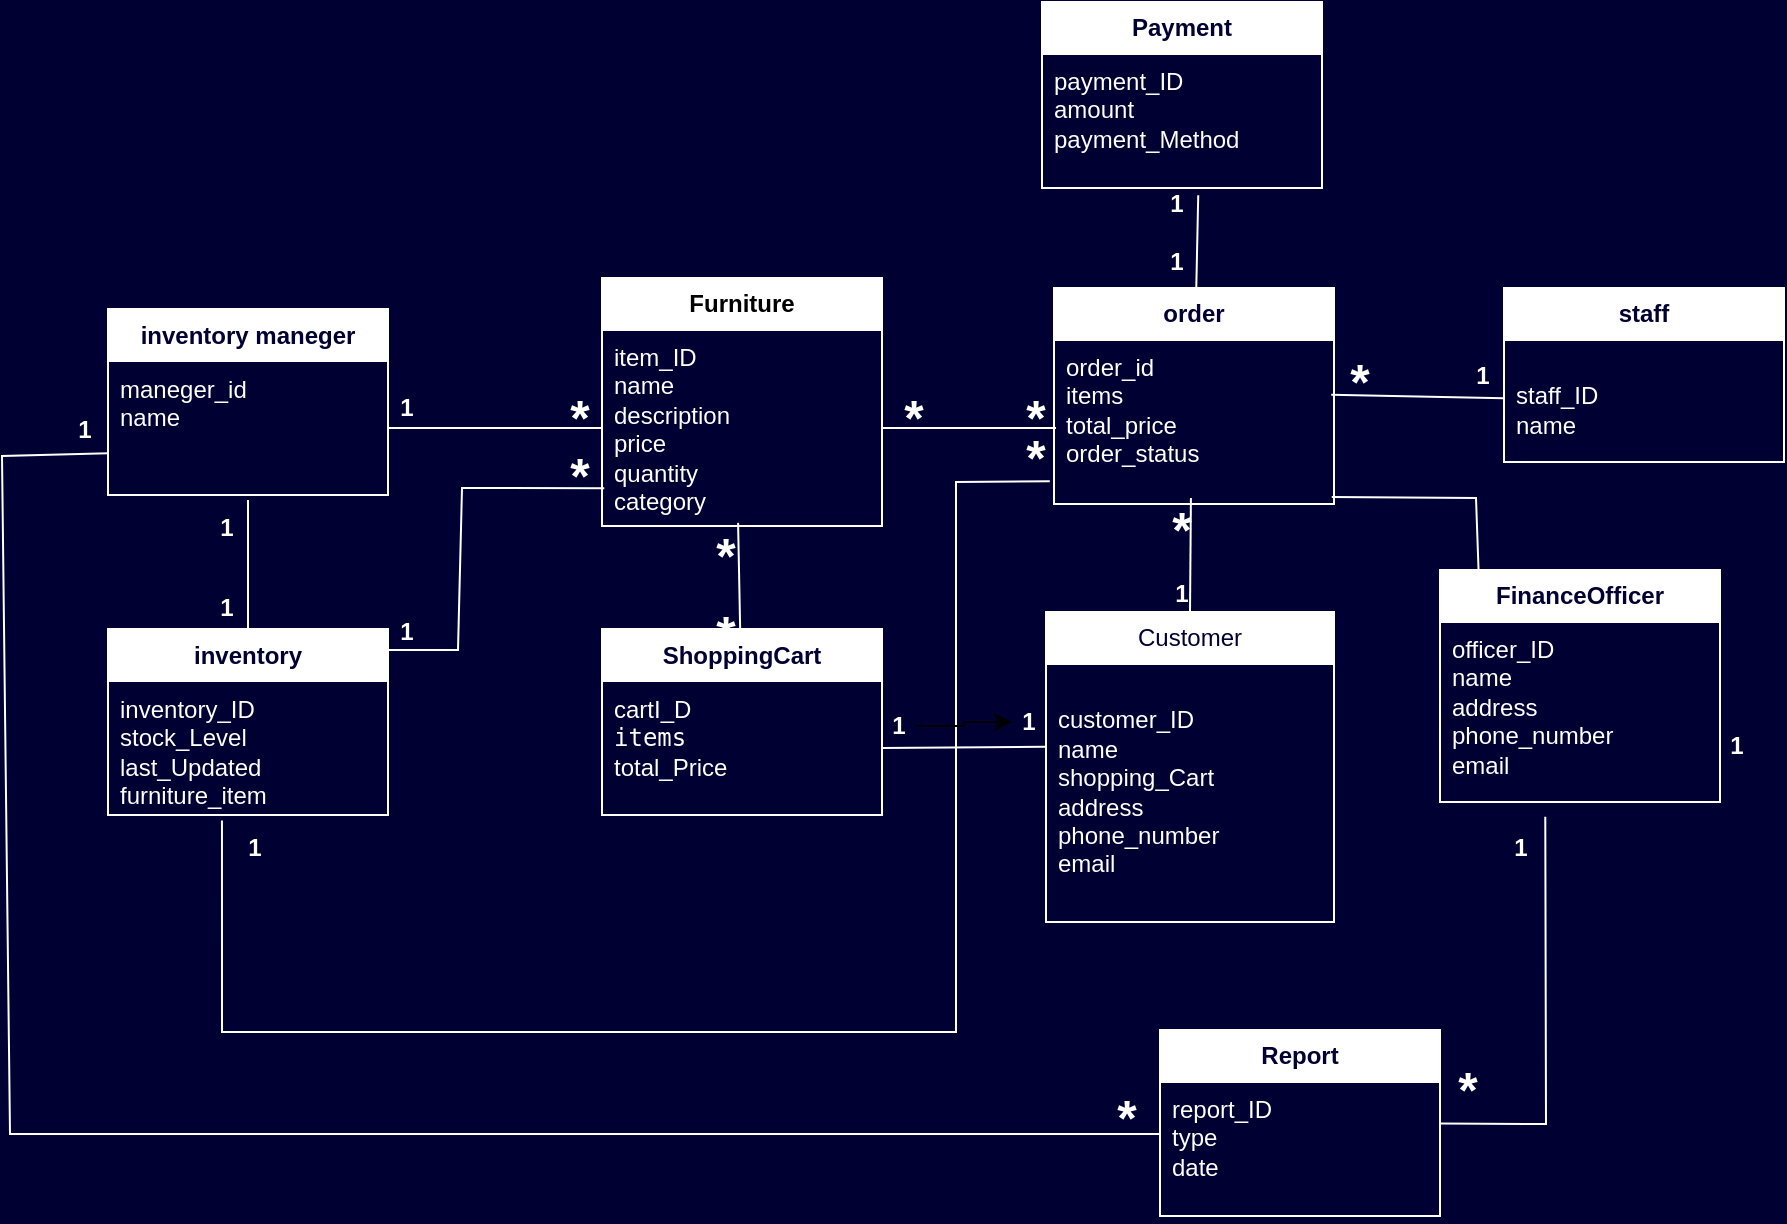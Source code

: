 <mxfile version="24.7.16">
  <diagram name="Page-1" id="c4acf3e9-155e-7222-9cf6-157b1a14988f">
    <mxGraphModel dx="1235" dy="705" grid="0" gridSize="14" guides="1" tooltips="1" connect="1" arrows="1" fold="1" page="1" pageScale="1" pageWidth="1100" pageHeight="850" background="#000033" math="0" shadow="0">
      <root>
        <mxCell id="0" />
        <mxCell id="1" parent="0" />
        <mxCell id="uzH-5WTAKA4iGMsfa6jE-23" value="&lt;b&gt;Furniture&lt;/b&gt;" style="swimlane;fontStyle=0;childLayout=stackLayout;horizontal=1;startSize=26;horizontalStack=0;resizeParent=1;resizeParentMax=0;resizeLast=0;collapsible=1;marginBottom=0;whiteSpace=wrap;html=1;align=center;strokeColor=#FFFFFF;" vertex="1" parent="1">
          <mxGeometry x="326" y="299" width="140" height="124" as="geometry" />
        </mxCell>
        <object label="&lt;span style=&quot;background-color: initial;&quot;&gt;item_ID&lt;/span&gt;&lt;br&gt;&lt;span style=&quot;background-color: initial;&quot;&gt;name&lt;/span&gt;&lt;br&gt;&lt;span style=&quot;background-color: initial;&quot;&gt;description&lt;/span&gt;&lt;br&gt;&lt;span style=&quot;background-color: initial;&quot;&gt;price&lt;/span&gt;&lt;br&gt;&lt;span style=&quot;background-color: initial;&quot;&gt;quantity&lt;/span&gt;&lt;br&gt;&lt;span style=&quot;background-color: initial;&quot;&gt;category&lt;/span&gt;" id="uzH-5WTAKA4iGMsfa6jE-24">
          <mxCell style="text;align=left;verticalAlign=top;spacingLeft=4;spacingRight=4;overflow=hidden;rotatable=0;points=[[0,0.5],[1,0.5]];portConstraint=eastwest;whiteSpace=wrap;html=1;fontColor=#FFFFFF;strokeColor=#FFFFFF;" vertex="1" parent="uzH-5WTAKA4iGMsfa6jE-23">
            <mxGeometry y="26" width="140" height="98" as="geometry" />
          </mxCell>
        </object>
        <mxCell id="uzH-5WTAKA4iGMsfa6jE-45" value="Customer" style="swimlane;fontStyle=0;childLayout=stackLayout;horizontal=1;startSize=26;horizontalStack=0;resizeParent=1;resizeParentMax=0;resizeLast=0;collapsible=1;marginBottom=0;whiteSpace=wrap;html=1;strokeColor=#FFFFFF;fontColor=#000033;" vertex="1" parent="1">
          <mxGeometry x="548" y="466" width="144" height="155" as="geometry" />
        </mxCell>
        <mxCell id="uzH-5WTAKA4iGMsfa6jE-46" value="&lt;br&gt;&lt;span style=&quot;background-color: initial;&quot;&gt;customer_ID&lt;/span&gt;&lt;br&gt;&lt;span style=&quot;background-color: initial;&quot;&gt;name&lt;/span&gt;&lt;div&gt;&lt;span style=&quot;background-color: initial;&quot;&gt;shopping_Cart&lt;br&gt;&lt;/span&gt;address&lt;/div&gt;&lt;div&gt;phone_number&lt;/div&gt;&lt;div&gt;email&lt;/div&gt;" style="text;strokeColor=none;fillColor=none;align=left;verticalAlign=top;spacingLeft=4;spacingRight=4;overflow=hidden;rotatable=0;points=[[0,0.5],[1,0.5]];portConstraint=eastwest;whiteSpace=wrap;html=1;fontColor=#FFFFFF;" vertex="1" parent="uzH-5WTAKA4iGMsfa6jE-45">
          <mxGeometry y="26" width="144" height="129" as="geometry" />
        </mxCell>
        <mxCell id="uzH-5WTAKA4iGMsfa6jE-47" value="staff" style="swimlane;fontStyle=1;childLayout=stackLayout;horizontal=1;startSize=26;horizontalStack=0;resizeParent=1;resizeParentMax=0;resizeLast=0;collapsible=1;marginBottom=0;whiteSpace=wrap;html=1;strokeColor=#FFFFFF;fontColor=#000033;" vertex="1" parent="1">
          <mxGeometry x="777" y="304" width="140" height="87" as="geometry" />
        </mxCell>
        <mxCell id="uzH-5WTAKA4iGMsfa6jE-48" value="&lt;div&gt;&lt;span style=&quot;background-color: initial; text-wrap: nowrap; color: rgba(0, 0, 0, 0); font-family: monospace; font-size: 0px;&quot;&gt;%3CmxGraphModel%3E%3Croot%3E%3CmxCell%20id%3D%220%22%2F%3E%3CmxCell%20id%3D%221%22%20parent%3D%220%22%2F%3E%3CmxCell%20id%3D%222%22%20value%3D%22order%22%20style%3D%22swimlane%3BfontStyle%3D1%3BchildLayout%3DstackLayout%3Bhorizontal%3D1%3BstartSize%3D26%3BhorizontalStack%3D0%3BresizeParent%3D1%3BresizeParentMax%3D0%3BresizeLast%3D0%3Bcollapsible%3D1%3BmarginBottom%3D0%3BwhiteSpace%3Dwrap%3Bhtml%3D1%3BstrokeColor%3D%23FFFFFF%3BfontColor%3D%23000033%3B%22%20vertex%3D%221%22%20parent%3D%221%22%3E%3CmxGeometry%20x%3D%22252%22%20y%3D%22165%22%20width%3D%22141%22%20height%3D%22132%22%20as%3D%22geometry%22%2F%3E%3C%2FmxCell%3E%3CmxCell%20id%3D%223%22%20value%3D%22%26lt%3Bbr%26gt%3B%26lt%3Bspan%20style%3D%26quot%3Bbackground-color%3A%20initial%3B%26quot%3B%26gt%3Border_ID%26lt%3B%2Fspan%26gt%3B%26lt%3Bbr%26gt%3B%26lt%3Bspan%20style%3D%26quot%3Bbackground-color%3A%20initial%3B%26quot%3B%26gt%3Bcustomer_id%26lt%3B%2Fspan%26gt%3B%26lt%3Bbr%26gt%3B%26lt%3Bspan%20style%3D%26quot%3Bbackground-color%3A%20initial%3B%26quot%3B%26gt%3Bitems%26lt%3B%2Fspan%26gt%3B%26lt%3Bbr%26gt%3B%26lt%3Bspan%20style%3D%26quot%3Bbackground-color%3A%20initial%3B%26quot%3B%26gt%3Btotal_Price%26lt%3B%2Fspan%26gt%3B%26lt%3Bbr%26gt%3B%26lt%3Bspan%20style%3D%26quot%3Bbackground-color%3A%20initial%3B%26quot%3B%26gt%3Border_Status%26lt%3B%2Fspan%26gt%3B%26lt%3Bbr%26gt%3B%26lt%3Bdiv%26gt%3B%26lt%3Bbr%26gt%3B%26lt%3B%2Fdiv%26gt%3B%22%20style%3D%22text%3BstrokeColor%3Dnone%3BfillColor%3Dnone%3Balign%3Dleft%3BverticalAlign%3Dtop%3BspacingLeft%3D4%3BspacingRight%3D4%3Boverflow%3Dhidden%3Brotatable%3D0%3Bpoints%3D%5B%5B0%2C0.5%5D%2C%5B1%2C0.5%5D%5D%3BportConstraint%3Deastwest%3BwhiteSpace%3Dwrap%3Bhtml%3D1%3BfontColor%3D%23FFFFFF%3B%22%20vertex%3D%221%22%20parent%3D%222%22%3E%3CmxGeometry%20y%3D%2226%22%20width%3D%22141%22%20height%3D%22106%22%20as%3D%22geometry%22%2F%3E%3C%2FmxCell%3E%3C%2Froot%3E%3C%2FmxGraphModel%3E&lt;/span&gt;&lt;span style=&quot;background-color: initial; text-wrap: nowrap; color: rgba(0, 0, 0, 0); font-family: monospace; font-size: 0px;&quot;&gt;%3CmxGraphModel%3E%3Croot%3E%3CmxCell%20id%3D%220%22%2F%3E%3CmxCell%20id%3D%221%22%20parent%3D%220%22%2F%3E%3CmxCell%20id%3D%222%22%20value%3D%22order%22%20style%3D%22swimlane%3BfontStyle%3D1%3BchildLayout%3DstackLayout%3Bhorizontal%3D1%3BstartSize%3D26%3BhorizontalStack%3D0%3BresizeParent%3D1%3BresizeParentMax%3D0%3BresizeLast%3D0%3Bcollapsible%3D1%3BmarginBottom%3D0%3BwhiteSpace%3Dwrap%3Bhtml%3D1%3BstrokeColor%3D%23FFFFFF%3BfontColor%3D%23000033%3B%22%20vertex%3D%221%22%20parent%3D%221%22%3E%3CmxGeometry%20x%3D%22252%22%20y%3D%22165%22%20width%3D%22141%22%20height%3D%22132%22%20as%3D%22geometry%22%2F%3E%3C%2FmxCell%3E%3CmxCell%20id%3D%223%22%20value%3D%22%26lt%3Bbr%26gt%3B%26lt%3Bspan%20style%3D%26quot%3Bbackground-color%3A%20initial%3B%26quot%3B%26gt%3Border_ID%26lt%3B%2Fspan%26gt%3B%26lt%3Bbr%26gt%3B%26lt%3Bspan%20style%3D%26quot%3Bbackground-color%3A%20initial%3B%26quot%3B%26gt%3Bcustomer_id%26lt%3B%2Fspan%26gt%3B%26lt%3Bbr%26gt%3B%26lt%3Bspan%20style%3D%26quot%3Bbackground-color%3A%20initial%3B%26quot%3B%26gt%3Bitems%26lt%3B%2Fspan%26gt%3B%26lt%3Bbr%26gt%3B%26lt%3Bspan%20style%3D%26quot%3Bbackground-color%3A%20initial%3B%26quot%3B%26gt%3Btotal_Price%26lt%3B%2Fspan%26gt%3B%26lt%3Bbr%26gt%3B%26lt%3Bspan%20style%3D%26quot%3Bbackground-color%3A%20initial%3B%26quot%3B%26gt%3Border_Status%26lt%3B%2Fspan%26gt%3B%26lt%3Bbr%26gt%3B%26lt%3Bdiv%26gt%3B%26lt%3Bbr%26gt%3B%26lt%3B%2Fdiv%26gt%3B%22%20style%3D%22text%3BstrokeColor%3Dnone%3BfillColor%3Dnone%3Balign%3Dleft%3BverticalAlign%3Dtop%3BspacingLeft%3D4%3BspacingRight%3D4%3Boverflow%3Dhidden%3Brotatable%3D0%3Bpoints%3D%5B%5B0%2C0.5%5D%2C%5B1%2C0.5%5D%5D%3BportConstraint%3Deastwest%3BwhiteSpace%3Dwrap%3Bhtml%3D1%3BfontColor%3D%23FFFFFF%3B%22%20vertex%3D%221%22%20parent%3D%222%22%3E%3CmxGeometry%20y%3D%2226%22%20width%3D%22141%22%20height%3D%22106%22%20as%3D%22geometry%22%2F%3E%3C%2FmxCell%3E%3C%2Froot%3E%3C%2FmxGraphModel%3E&lt;/span&gt;&lt;span style=&quot;background-color: initial; text-wrap: nowrap; color: rgba(0, 0, 0, 0); font-family: monospace; font-size: 0px;&quot;&gt;%3CmxGraphModel%3E%3Croot%3E%3CmxCell%20id%3D%220%22%2F%3E%3CmxCell%20id%3D%221%22%20parent%3D%220%22%2F%3E%3CmxCell%20id%3D%222%22%20value%3D%22order%22%20style%3D%22swimlane%3BfontStyle%3D1%3BchildLayout%3DstackLayout%3Bhorizontal%3D1%3BstartSize%3D26%3BhorizontalStack%3D0%3BresizeParent%3D1%3BresizeParentMax%3D0%3BresizeLast%3D0%3Bcollapsible%3D1%3BmarginBottom%3D0%3BwhiteSpace%3Dwrap%3Bhtml%3D1%3BstrokeColor%3D%23FFFFFF%3BfontColor%3D%23000033%3B%22%20vertex%3D%221%22%20parent%3D%221%22%3E%3CmxGeometry%20x%3D%22252%22%20y%3D%22165%22%20width%3D%22141%22%20height%3D%22132%22%20as%3D%22geometry%22%2F%3E%3C%2FmxCell%3E%3CmxCell%20id%3D%223%22%20value%3D%22%26lt%3Bbr%26gt%3B%26lt%3Bspan%20style%3D%26quot%3Bbackground-color%3A%20initial%3B%26quot%3B%26gt%3Border_ID%26lt%3B%2Fspan%26gt%3B%26lt%3Bbr%26gt%3B%26lt%3Bspan%20style%3D%26quot%3Bbackground-color%3A%20initial%3B%26quot%3B%26gt%3Bcustomer_id%26lt%3B%2Fspan%26gt%3B%26lt%3Bbr%26gt%3B%26lt%3Bspan%20style%3D%26quot%3Bbackground-color%3A%20initial%3B%26quot%3B%26gt%3Bitems%26lt%3B%2Fspan%26gt%3B%26lt%3Bbr%26gt%3B%26lt%3Bspan%20style%3D%26quot%3Bbackground-color%3A%20initial%3B%26quot%3B%26gt%3Btotal_Price%26lt%3B%2Fspan%26gt%3B%26lt%3Bbr%26gt%3B%26lt%3Bspan%20style%3D%26quot%3Bbackground-color%3A%20initial%3B%26quot%3B%26gt%3Border_Status%26lt%3B%2Fspan%26gt%3B%26lt%3Bbr%26gt%3B%26lt%3Bdiv%26gt%3B%26lt%3Bbr%26gt%3B%26lt%3B%2Fdiv%26gt%3B%22%20style%3D%22text%3BstrokeColor%3Dnone%3BfillColor%3Dnone%3Balign%3Dleft%3BverticalAlign%3Dtop%3BspacingLeft%3D4%3BspacingRight%3D4%3Boverflow%3Dhidden%3Brotatable%3D0%3Bpoints%3D%5B%5B0%2C0.5%5D%2C%5B1%2C0.5%5D%5D%3BportConstraint%3Deastwest%3BwhiteSpace%3Dwrap%3Bhtml%3D1%3BfontColor%3D%23FFFFFF%3B%22%20vertex%3D%221%22%20parent%3D%222%22%3E%3CmxGeometry%20y%3D%2226%22%20width%3D%22141%22%20height%3D%22106%22%20as%3D%22geometry%22%2F%3E%3C%2FmxCell%3E%3C%2Froot%3E%3C%2FmxGraphModel%3E&lt;/span&gt;&lt;br&gt;&lt;/div&gt;&lt;span style=&quot;background-color: initial;&quot;&gt;staff_ID&lt;/span&gt;&lt;br&gt;&lt;span style=&quot;background-color: initial;&quot;&gt;name&lt;/span&gt;" style="text;strokeColor=none;fillColor=none;align=left;verticalAlign=top;spacingLeft=4;spacingRight=4;overflow=hidden;rotatable=0;points=[[0,0.5],[1,0.5]];portConstraint=eastwest;whiteSpace=wrap;html=1;fontColor=#FFFFFF;" vertex="1" parent="uzH-5WTAKA4iGMsfa6jE-47">
          <mxGeometry y="26" width="140" height="61" as="geometry" />
        </mxCell>
        <mxCell id="uzH-5WTAKA4iGMsfa6jE-49" value="FinanceOfficer" style="swimlane;fontStyle=1;childLayout=stackLayout;horizontal=1;startSize=26;horizontalStack=0;resizeParent=1;resizeParentMax=0;resizeLast=0;collapsible=1;marginBottom=0;whiteSpace=wrap;html=1;strokeColor=#FFFFFF;fontColor=#000033;" vertex="1" parent="1">
          <mxGeometry x="745" y="445" width="140" height="116" as="geometry" />
        </mxCell>
        <mxCell id="uzH-5WTAKA4iGMsfa6jE-50" value="&lt;div&gt;&lt;span style=&quot;background-color: initial;&quot;&gt;officer_ID&lt;/span&gt;&lt;br&gt;&lt;span style=&quot;background-color: initial;&quot;&gt;name&lt;/span&gt;&lt;br&gt;&lt;/div&gt;&lt;div&gt;&lt;div&gt;address&lt;/div&gt;&lt;div&gt;phone_number&lt;/div&gt;&lt;div&gt;email&lt;/div&gt;&lt;/div&gt;" style="text;strokeColor=none;fillColor=none;align=left;verticalAlign=top;spacingLeft=4;spacingRight=4;overflow=hidden;rotatable=0;points=[[0,0.5],[1,0.5]];portConstraint=eastwest;whiteSpace=wrap;html=1;fontColor=#FFFFFF;" vertex="1" parent="uzH-5WTAKA4iGMsfa6jE-49">
          <mxGeometry y="26" width="140" height="90" as="geometry" />
        </mxCell>
        <mxCell id="uzH-5WTAKA4iGMsfa6jE-53" value="ShoppingCart" style="swimlane;fontStyle=1;childLayout=stackLayout;horizontal=1;startSize=26;horizontalStack=0;resizeParent=1;resizeParentMax=0;resizeLast=0;collapsible=1;marginBottom=0;whiteSpace=wrap;html=1;strokeColor=#FFFFFF;fontColor=#000033;" vertex="1" parent="1">
          <mxGeometry x="326" y="474.5" width="140" height="93" as="geometry" />
        </mxCell>
        <mxCell id="uzH-5WTAKA4iGMsfa6jE-54" value="&lt;div&gt;&lt;span style=&quot;background-color: initial;&quot;&gt;cartI_D&lt;/span&gt;&lt;br&gt;&lt;code style=&quot;background-color: initial;&quot;&gt;items&lt;/code&gt;&lt;span style=&quot;background-color: initial;&quot;&gt;&amp;nbsp;&lt;/span&gt;&lt;br&gt;&lt;span style=&quot;background-color: initial;&quot;&gt;total_Price&lt;/span&gt;&lt;br&gt;&lt;/div&gt;" style="text;strokeColor=none;fillColor=none;align=left;verticalAlign=top;spacingLeft=4;spacingRight=4;overflow=hidden;rotatable=0;points=[[0,0.5],[1,0.5]];portConstraint=eastwest;whiteSpace=wrap;html=1;fontColor=#FFFFFF;" vertex="1" parent="uzH-5WTAKA4iGMsfa6jE-53">
          <mxGeometry y="26" width="140" height="67" as="geometry" />
        </mxCell>
        <mxCell id="uzH-5WTAKA4iGMsfa6jE-55" value="Report" style="swimlane;fontStyle=1;childLayout=stackLayout;horizontal=1;startSize=26;horizontalStack=0;resizeParent=1;resizeParentMax=0;resizeLast=0;collapsible=1;marginBottom=0;whiteSpace=wrap;html=1;strokeColor=#FFFFFF;fontColor=#000033;" vertex="1" parent="1">
          <mxGeometry x="605" y="675" width="140" height="93" as="geometry" />
        </mxCell>
        <mxCell id="uzH-5WTAKA4iGMsfa6jE-56" value="&lt;span style=&quot;background-color: initial;&quot;&gt;report_ID&lt;/span&gt;&lt;br&gt;&lt;span style=&quot;background-color: initial;&quot;&gt;type&lt;/span&gt;&lt;br&gt;date&lt;br&gt;&lt;div&gt;&lt;br&gt;&lt;/div&gt;" style="text;strokeColor=none;fillColor=none;align=left;verticalAlign=top;spacingLeft=4;spacingRight=4;overflow=hidden;rotatable=0;points=[[0,0.5],[1,0.5]];portConstraint=eastwest;whiteSpace=wrap;html=1;fontColor=#FFFFFF;" vertex="1" parent="uzH-5WTAKA4iGMsfa6jE-55">
          <mxGeometry y="26" width="140" height="67" as="geometry" />
        </mxCell>
        <mxCell id="uzH-5WTAKA4iGMsfa6jE-59" value="Payment" style="swimlane;fontStyle=1;childLayout=stackLayout;horizontal=1;startSize=26;horizontalStack=0;resizeParent=1;resizeParentMax=0;resizeLast=0;collapsible=1;marginBottom=0;whiteSpace=wrap;html=1;strokeColor=#FFFFFF;fontColor=#000033;" vertex="1" parent="1">
          <mxGeometry x="546" y="161" width="140" height="93" as="geometry" />
        </mxCell>
        <mxCell id="uzH-5WTAKA4iGMsfa6jE-60" value="&lt;span style=&quot;background-color: initial;&quot;&gt;payment_ID&lt;/span&gt;&lt;br&gt;&lt;span style=&quot;background-color: initial;&quot;&gt;amount&lt;/span&gt;&lt;br&gt;&lt;span style=&quot;background-color: initial;&quot;&gt;payment_Method&lt;/span&gt;" style="text;strokeColor=none;fillColor=none;align=left;verticalAlign=top;spacingLeft=4;spacingRight=4;overflow=hidden;rotatable=0;points=[[0,0.5],[1,0.5]];portConstraint=eastwest;whiteSpace=wrap;html=1;fontColor=#FFFFFF;" vertex="1" parent="uzH-5WTAKA4iGMsfa6jE-59">
          <mxGeometry y="26" width="140" height="67" as="geometry" />
        </mxCell>
        <mxCell id="uzH-5WTAKA4iGMsfa6jE-67" value="" style="endArrow=none;html=1;rounded=0;strokeColor=#FFFFFF;entryX=0.376;entryY=1.082;entryDx=0;entryDy=0;entryPerimeter=0;" edge="1" parent="1" source="uzH-5WTAKA4iGMsfa6jE-55" target="uzH-5WTAKA4iGMsfa6jE-50">
          <mxGeometry width="50" height="50" relative="1" as="geometry">
            <mxPoint x="1030" y="540" as="sourcePoint" />
            <mxPoint x="898" y="512" as="targetPoint" />
            <Array as="points">
              <mxPoint x="798" y="722" />
            </Array>
          </mxGeometry>
        </mxCell>
        <mxCell id="uzH-5WTAKA4iGMsfa6jE-71" value="inventory maneger" style="swimlane;fontStyle=1;childLayout=stackLayout;horizontal=1;startSize=26;horizontalStack=0;resizeParent=1;resizeParentMax=0;resizeLast=0;collapsible=1;marginBottom=0;whiteSpace=wrap;html=1;strokeColor=#FFFFFF;fontColor=#000033;" vertex="1" parent="1">
          <mxGeometry x="79" y="314.5" width="140" height="93" as="geometry" />
        </mxCell>
        <mxCell id="uzH-5WTAKA4iGMsfa6jE-72" value="&lt;div&gt;maneger_id&lt;/div&gt;&lt;div&gt;name&lt;/div&gt;&lt;div&gt;&lt;br&gt;&lt;/div&gt;" style="text;strokeColor=none;fillColor=none;align=left;verticalAlign=top;spacingLeft=4;spacingRight=4;overflow=hidden;rotatable=0;points=[[0,0.5],[1,0.5]];portConstraint=eastwest;whiteSpace=wrap;html=1;fontColor=#FFFFFF;" vertex="1" parent="uzH-5WTAKA4iGMsfa6jE-71">
          <mxGeometry y="26" width="140" height="67" as="geometry" />
        </mxCell>
        <mxCell id="uzH-5WTAKA4iGMsfa6jE-80" value="" style="endArrow=none;html=1;rounded=0;strokeColor=#FFFFFF;entryX=0;entryY=0.5;entryDx=0;entryDy=0;" edge="1" parent="1" source="uzH-5WTAKA4iGMsfa6jE-72" target="uzH-5WTAKA4iGMsfa6jE-24">
          <mxGeometry width="50" height="50" relative="1" as="geometry">
            <mxPoint x="390" y="574" as="sourcePoint" />
            <mxPoint x="313" y="644" as="targetPoint" />
          </mxGeometry>
        </mxCell>
        <mxCell id="uzH-5WTAKA4iGMsfa6jE-85" value="order" style="swimlane;fontStyle=1;childLayout=stackLayout;horizontal=1;startSize=26;horizontalStack=0;resizeParent=1;resizeParentMax=0;resizeLast=0;collapsible=1;marginBottom=0;whiteSpace=wrap;html=1;strokeColor=#FFFFFF;fontColor=#000033;" vertex="1" parent="1">
          <mxGeometry x="552" y="304" width="140" height="108" as="geometry" />
        </mxCell>
        <mxCell id="uzH-5WTAKA4iGMsfa6jE-86" value="order_id&lt;div&gt;items&lt;/div&gt;&lt;div&gt;total_price&lt;/div&gt;&lt;div&gt;order_status&lt;/div&gt;" style="text;strokeColor=none;fillColor=none;align=left;verticalAlign=top;spacingLeft=4;spacingRight=4;overflow=hidden;rotatable=0;points=[[0,0.5],[1,0.5]];portConstraint=eastwest;whiteSpace=wrap;html=1;fontColor=#FFFFFF;" vertex="1" parent="uzH-5WTAKA4iGMsfa6jE-85">
          <mxGeometry y="26" width="140" height="82" as="geometry" />
        </mxCell>
        <mxCell id="uzH-5WTAKA4iGMsfa6jE-90" value="&lt;b&gt;1&lt;/b&gt;" style="text;html=1;align=center;verticalAlign=middle;whiteSpace=wrap;rounded=0;fontColor=#FFFFFF;" vertex="1" parent="1">
          <mxGeometry x="212" y="355.5" width="33" height="17" as="geometry" />
        </mxCell>
        <mxCell id="uzH-5WTAKA4iGMsfa6jE-93" value="" style="endArrow=none;html=1;rounded=0;strokeColor=#FFFFFF;exitX=0.558;exitY=1.054;exitDx=0;exitDy=0;exitPerimeter=0;" edge="1" parent="1" source="uzH-5WTAKA4iGMsfa6jE-60" target="uzH-5WTAKA4iGMsfa6jE-85">
          <mxGeometry width="50" height="50" relative="1" as="geometry">
            <mxPoint x="552" y="249" as="sourcePoint" />
            <mxPoint x="659" y="249" as="targetPoint" />
          </mxGeometry>
        </mxCell>
        <mxCell id="uzH-5WTAKA4iGMsfa6jE-94" value="" style="endArrow=none;html=1;rounded=0;strokeColor=#FFFFFF;entryX=0.5;entryY=0;entryDx=0;entryDy=0;exitX=0.489;exitY=0.964;exitDx=0;exitDy=0;exitPerimeter=0;" edge="1" parent="1" source="uzH-5WTAKA4iGMsfa6jE-86" target="uzH-5WTAKA4iGMsfa6jE-45">
          <mxGeometry width="50" height="50" relative="1" as="geometry">
            <mxPoint x="521" y="438" as="sourcePoint" />
            <mxPoint x="628" y="438" as="targetPoint" />
          </mxGeometry>
        </mxCell>
        <mxCell id="uzH-5WTAKA4iGMsfa6jE-95" value="" style="endArrow=none;html=1;rounded=0;strokeColor=#FFFFFF;exitX=1;exitY=0.5;exitDx=0;exitDy=0;" edge="1" parent="1" source="uzH-5WTAKA4iGMsfa6jE-24">
          <mxGeometry width="50" height="50" relative="1" as="geometry">
            <mxPoint x="261" y="416" as="sourcePoint" />
            <mxPoint x="553" y="374" as="targetPoint" />
          </mxGeometry>
        </mxCell>
        <mxCell id="uzH-5WTAKA4iGMsfa6jE-96" value="" style="endArrow=none;html=1;rounded=0;strokeColor=#FFFFFF;entryX=-0.001;entryY=0.321;entryDx=0;entryDy=0;entryPerimeter=0;exitX=1;exitY=0.5;exitDx=0;exitDy=0;" edge="1" parent="1" source="uzH-5WTAKA4iGMsfa6jE-54" target="uzH-5WTAKA4iGMsfa6jE-46">
          <mxGeometry width="50" height="50" relative="1" as="geometry">
            <mxPoint x="275" y="430" as="sourcePoint" />
            <mxPoint x="382" y="430" as="targetPoint" />
          </mxGeometry>
        </mxCell>
        <mxCell id="uzH-5WTAKA4iGMsfa6jE-97" value="" style="endArrow=none;html=1;rounded=0;strokeColor=#FFFFFF;entryX=0.486;entryY=0.984;entryDx=0;entryDy=0;entryPerimeter=0;" edge="1" parent="1" source="uzH-5WTAKA4iGMsfa6jE-53" target="uzH-5WTAKA4iGMsfa6jE-24">
          <mxGeometry width="50" height="50" relative="1" as="geometry">
            <mxPoint x="289" y="444" as="sourcePoint" />
            <mxPoint x="396" y="444" as="targetPoint" />
          </mxGeometry>
        </mxCell>
        <mxCell id="uzH-5WTAKA4iGMsfa6jE-98" value="" style="endArrow=none;html=1;rounded=0;strokeColor=#FFFFFF;entryX=0.99;entryY=0.334;entryDx=0;entryDy=0;entryPerimeter=0;" edge="1" parent="1" source="uzH-5WTAKA4iGMsfa6jE-48" target="uzH-5WTAKA4iGMsfa6jE-86">
          <mxGeometry width="50" height="50" relative="1" as="geometry">
            <mxPoint x="778" y="357" as="sourcePoint" />
            <mxPoint x="410" y="458" as="targetPoint" />
            <Array as="points" />
          </mxGeometry>
        </mxCell>
        <mxCell id="uzH-5WTAKA4iGMsfa6jE-100" value="inventory" style="swimlane;fontStyle=1;childLayout=stackLayout;horizontal=1;startSize=26;horizontalStack=0;resizeParent=1;resizeParentMax=0;resizeLast=0;collapsible=1;marginBottom=0;whiteSpace=wrap;html=1;strokeColor=#FFFFFF;fontColor=#000033;" vertex="1" parent="1">
          <mxGeometry x="79" y="474.5" width="140" height="93" as="geometry" />
        </mxCell>
        <mxCell id="uzH-5WTAKA4iGMsfa6jE-101" value="&lt;div&gt;&lt;span style=&quot;background-color: initial;&quot;&gt;inventory_ID&lt;/span&gt;&lt;br&gt;&lt;span style=&quot;background-color: initial;&quot;&gt;stock_Level&lt;/span&gt;&lt;br&gt;&lt;span style=&quot;background-color: initial;&quot;&gt;last_Updated&lt;/span&gt;&lt;br&gt;&lt;span style=&quot;background-color: initial;&quot;&gt;furniture_item&lt;/span&gt;&lt;br&gt;&lt;/div&gt;" style="text;strokeColor=none;fillColor=none;align=left;verticalAlign=top;spacingLeft=4;spacingRight=4;overflow=hidden;rotatable=0;points=[[0,0.5],[1,0.5]];portConstraint=eastwest;whiteSpace=wrap;html=1;fontColor=#FFFFFF;" vertex="1" parent="uzH-5WTAKA4iGMsfa6jE-100">
          <mxGeometry y="26" width="140" height="67" as="geometry" />
        </mxCell>
        <mxCell id="uzH-5WTAKA4iGMsfa6jE-102" value="" style="endArrow=none;html=1;rounded=0;strokeColor=#FFFFFF;entryX=0.008;entryY=0.807;entryDx=0;entryDy=0;entryPerimeter=0;" edge="1" parent="1" target="uzH-5WTAKA4iGMsfa6jE-24">
          <mxGeometry width="50" height="50" relative="1" as="geometry">
            <mxPoint x="219" y="485" as="sourcePoint" />
            <mxPoint x="326" y="485" as="targetPoint" />
            <Array as="points">
              <mxPoint x="254" y="485" />
              <mxPoint x="256" y="404" />
            </Array>
          </mxGeometry>
        </mxCell>
        <mxCell id="uzH-5WTAKA4iGMsfa6jE-103" value="" style="endArrow=none;html=1;rounded=0;strokeColor=#FFFFFF;exitX=0.992;exitY=0.957;exitDx=0;exitDy=0;exitPerimeter=0;entryX=0.138;entryY=0.011;entryDx=0;entryDy=0;entryPerimeter=0;" edge="1" parent="1" source="uzH-5WTAKA4iGMsfa6jE-86" target="uzH-5WTAKA4iGMsfa6jE-49">
          <mxGeometry width="50" height="50" relative="1" as="geometry">
            <mxPoint x="717" y="423" as="sourcePoint" />
            <mxPoint x="809" y="411" as="targetPoint" />
            <Array as="points">
              <mxPoint x="763" y="409" />
            </Array>
          </mxGeometry>
        </mxCell>
        <mxCell id="uzH-5WTAKA4iGMsfa6jE-104" value="" style="endArrow=none;html=1;rounded=0;strokeColor=#FFFFFF;entryX=-0.015;entryY=0.861;entryDx=0;entryDy=0;exitX=0.407;exitY=1.041;exitDx=0;exitDy=0;exitPerimeter=0;entryPerimeter=0;" edge="1" parent="1" source="uzH-5WTAKA4iGMsfa6jE-101" target="uzH-5WTAKA4iGMsfa6jE-86">
          <mxGeometry width="50" height="50" relative="1" as="geometry">
            <mxPoint x="183" y="683" as="sourcePoint" />
            <mxPoint x="705" y="676" as="targetPoint" />
            <Array as="points">
              <mxPoint x="136" y="676" />
              <mxPoint x="503" y="676" />
              <mxPoint x="503" y="401" />
            </Array>
          </mxGeometry>
        </mxCell>
        <mxCell id="uzH-5WTAKA4iGMsfa6jE-105" value="*" style="text;html=1;align=center;verticalAlign=middle;whiteSpace=wrap;rounded=0;fontColor=#FFFFFF;fontStyle=1;fontSize=25;" vertex="1" parent="1">
          <mxGeometry x="285" y="346" width="60" height="43" as="geometry" />
        </mxCell>
        <mxCell id="uzH-5WTAKA4iGMsfa6jE-106" value="&lt;b&gt;1&lt;/b&gt;" style="text;html=1;align=center;verticalAlign=middle;whiteSpace=wrap;rounded=0;fontColor=#FFFFFF;" vertex="1" parent="1">
          <mxGeometry x="586" y="442" width="60" height="30" as="geometry" />
        </mxCell>
        <mxCell id="uzH-5WTAKA4iGMsfa6jE-107" value="*" style="text;html=1;align=center;verticalAlign=middle;whiteSpace=wrap;rounded=0;fontColor=#FFFFFF;fontStyle=1;fontSize=25;" vertex="1" parent="1">
          <mxGeometry x="586" y="402" width="60" height="43" as="geometry" />
        </mxCell>
        <mxCell id="uzH-5WTAKA4iGMsfa6jE-111" value="*" style="text;html=1;align=center;verticalAlign=middle;whiteSpace=wrap;rounded=0;fontColor=#FFFFFF;fontStyle=1;fontSize=25;" vertex="1" parent="1">
          <mxGeometry x="466" y="357.25" width="32" height="20.5" as="geometry" />
        </mxCell>
        <mxCell id="uzH-5WTAKA4iGMsfa6jE-113" value="*" style="text;html=1;align=center;verticalAlign=middle;whiteSpace=wrap;rounded=0;fontColor=#FFFFFF;fontStyle=1;fontSize=25;" vertex="1" parent="1">
          <mxGeometry x="527" y="357.25" width="32" height="20.5" as="geometry" />
        </mxCell>
        <mxCell id="uzH-5WTAKA4iGMsfa6jE-152" value="" style="edgeStyle=orthogonalEdgeStyle;rounded=0;orthogonalLoop=1;jettySize=auto;html=1;" edge="1" parent="1" source="uzH-5WTAKA4iGMsfa6jE-117" target="uzH-5WTAKA4iGMsfa6jE-118">
          <mxGeometry relative="1" as="geometry" />
        </mxCell>
        <mxCell id="uzH-5WTAKA4iGMsfa6jE-117" value="&lt;b&gt;1&lt;/b&gt;" style="text;html=1;align=center;verticalAlign=middle;whiteSpace=wrap;rounded=0;fontColor=#FFFFFF;" vertex="1" parent="1">
          <mxGeometry x="466" y="515" width="17" height="16" as="geometry" />
        </mxCell>
        <mxCell id="uzH-5WTAKA4iGMsfa6jE-118" value="&lt;b&gt;1&lt;/b&gt;" style="text;html=1;align=center;verticalAlign=middle;whiteSpace=wrap;rounded=0;fontColor=#FFFFFF;" vertex="1" parent="1">
          <mxGeometry x="531" y="513" width="17" height="16" as="geometry" />
        </mxCell>
        <mxCell id="uzH-5WTAKA4iGMsfa6jE-119" value="*" style="text;html=1;align=center;verticalAlign=middle;whiteSpace=wrap;rounded=0;fontColor=#FFFFFF;fontStyle=1;fontSize=25;" vertex="1" parent="1">
          <mxGeometry x="372" y="466" width="32" height="20.5" as="geometry" />
        </mxCell>
        <mxCell id="uzH-5WTAKA4iGMsfa6jE-120" value="*" style="text;html=1;align=center;verticalAlign=middle;whiteSpace=wrap;rounded=0;fontColor=#FFFFFF;fontStyle=1;fontSize=25;" vertex="1" parent="1">
          <mxGeometry x="372" y="427" width="32" height="20.5" as="geometry" />
        </mxCell>
        <mxCell id="uzH-5WTAKA4iGMsfa6jE-125" value="&lt;b&gt;1&lt;/b&gt;" style="text;html=1;align=center;verticalAlign=middle;whiteSpace=wrap;rounded=0;fontColor=#FFFFFF;" vertex="1" parent="1">
          <mxGeometry x="758" y="339.5" width="17" height="16" as="geometry" />
        </mxCell>
        <mxCell id="uzH-5WTAKA4iGMsfa6jE-127" value="&lt;b&gt;1&lt;/b&gt;" style="text;html=1;align=center;verticalAlign=middle;whiteSpace=wrap;rounded=0;fontColor=#FFFFFF;" vertex="1" parent="1">
          <mxGeometry x="777" y="576" width="17" height="16" as="geometry" />
        </mxCell>
        <mxCell id="uzH-5WTAKA4iGMsfa6jE-128" value="&lt;b&gt;1&lt;/b&gt;" style="text;html=1;align=center;verticalAlign=middle;whiteSpace=wrap;rounded=0;fontColor=#FFFFFF;" vertex="1" parent="1">
          <mxGeometry x="885" y="525" width="17" height="16" as="geometry" />
        </mxCell>
        <mxCell id="uzH-5WTAKA4iGMsfa6jE-131" value="*" style="text;html=1;align=center;verticalAlign=middle;whiteSpace=wrap;rounded=0;fontColor=#FFFFFF;fontStyle=1;fontSize=25;" vertex="1" parent="1">
          <mxGeometry x="749" y="689" width="20" height="29" as="geometry" />
        </mxCell>
        <mxCell id="uzH-5WTAKA4iGMsfa6jE-134" value="" style="endArrow=none;html=1;rounded=0;strokeColor=#FFFFFF;exitX=0.5;exitY=0;exitDx=0;exitDy=0;" edge="1" parent="1" source="uzH-5WTAKA4iGMsfa6jE-100">
          <mxGeometry width="50" height="50" relative="1" as="geometry">
            <mxPoint x="129" y="423" as="sourcePoint" />
            <mxPoint x="149" y="410" as="targetPoint" />
          </mxGeometry>
        </mxCell>
        <mxCell id="uzH-5WTAKA4iGMsfa6jE-138" value="&lt;b&gt;1&lt;/b&gt;" style="text;html=1;align=center;verticalAlign=middle;whiteSpace=wrap;rounded=0;fontColor=#FFFFFF;" vertex="1" parent="1">
          <mxGeometry x="212" y="467.75" width="33" height="17" as="geometry" />
        </mxCell>
        <mxCell id="uzH-5WTAKA4iGMsfa6jE-139" value="&lt;b&gt;1&lt;/b&gt;" style="text;html=1;align=center;verticalAlign=middle;whiteSpace=wrap;rounded=0;fontColor=#FFFFFF;" vertex="1" parent="1">
          <mxGeometry x="122" y="455" width="33" height="17" as="geometry" />
        </mxCell>
        <mxCell id="uzH-5WTAKA4iGMsfa6jE-140" value="&lt;b&gt;1&lt;/b&gt;" style="text;html=1;align=center;verticalAlign=middle;whiteSpace=wrap;rounded=0;fontColor=#FFFFFF;" vertex="1" parent="1">
          <mxGeometry x="122" y="415" width="33" height="17" as="geometry" />
        </mxCell>
        <mxCell id="uzH-5WTAKA4iGMsfa6jE-142" value="*" style="text;html=1;align=center;verticalAlign=middle;whiteSpace=wrap;rounded=0;fontColor=#FFFFFF;fontStyle=1;fontSize=25;" vertex="1" parent="1">
          <mxGeometry x="299" y="387" width="32" height="20.5" as="geometry" />
        </mxCell>
        <mxCell id="uzH-5WTAKA4iGMsfa6jE-144" value="*" style="text;html=1;align=center;verticalAlign=middle;whiteSpace=wrap;rounded=0;fontColor=#FFFFFF;fontStyle=1;fontSize=25;" vertex="1" parent="1">
          <mxGeometry x="527" y="377.75" width="32" height="20.5" as="geometry" />
        </mxCell>
        <mxCell id="uzH-5WTAKA4iGMsfa6jE-146" value="&lt;b&gt;1&lt;/b&gt;" style="text;html=1;align=center;verticalAlign=middle;whiteSpace=wrap;rounded=0;fontColor=#FFFFFF;" vertex="1" parent="1">
          <mxGeometry x="136" y="575" width="33" height="17" as="geometry" />
        </mxCell>
        <mxCell id="uzH-5WTAKA4iGMsfa6jE-153" value="" style="endArrow=none;html=1;rounded=0;strokeColor=#FFFFFF;entryX=-0.001;entryY=0.321;entryDx=0;entryDy=0;entryPerimeter=0;exitX=0.002;exitY=0.689;exitDx=0;exitDy=0;exitPerimeter=0;" edge="1" parent="1" source="uzH-5WTAKA4iGMsfa6jE-72">
          <mxGeometry width="50" height="50" relative="1" as="geometry">
            <mxPoint x="26" y="365" as="sourcePoint" />
            <mxPoint x="605" y="727" as="targetPoint" />
            <Array as="points">
              <mxPoint x="26" y="388" />
              <mxPoint x="30" y="727" />
            </Array>
          </mxGeometry>
        </mxCell>
        <mxCell id="uzH-5WTAKA4iGMsfa6jE-123" value="*" style="text;html=1;align=center;verticalAlign=middle;whiteSpace=wrap;rounded=0;fontColor=#FFFFFF;fontStyle=1;fontSize=25;" vertex="1" parent="1">
          <mxGeometry x="572" y="710" width="33" height="15" as="geometry" />
        </mxCell>
        <mxCell id="uzH-5WTAKA4iGMsfa6jE-156" value="&lt;b&gt;1&lt;/b&gt;" style="text;html=1;align=center;verticalAlign=middle;whiteSpace=wrap;rounded=0;fontColor=#FFFFFF;" vertex="1" parent="1">
          <mxGeometry x="51" y="366" width="33" height="17" as="geometry" />
        </mxCell>
        <mxCell id="uzH-5WTAKA4iGMsfa6jE-157" value="&lt;b&gt;1&lt;/b&gt;" style="text;html=1;align=center;verticalAlign=middle;whiteSpace=wrap;rounded=0;fontColor=#FFFFFF;" vertex="1" parent="1">
          <mxGeometry x="605" y="254" width="17" height="16" as="geometry" />
        </mxCell>
        <mxCell id="uzH-5WTAKA4iGMsfa6jE-158" value="&lt;b&gt;1&lt;/b&gt;" style="text;html=1;align=center;verticalAlign=middle;whiteSpace=wrap;rounded=0;fontColor=#FFFFFF;" vertex="1" parent="1">
          <mxGeometry x="605" y="283" width="17" height="16" as="geometry" />
        </mxCell>
        <mxCell id="uzH-5WTAKA4iGMsfa6jE-160" value="*" style="text;html=1;align=center;verticalAlign=middle;whiteSpace=wrap;rounded=0;fontColor=#FFFFFF;fontStyle=1;fontSize=25;" vertex="1" parent="1">
          <mxGeometry x="689" y="339.5" width="32" height="20.5" as="geometry" />
        </mxCell>
      </root>
    </mxGraphModel>
  </diagram>
</mxfile>
